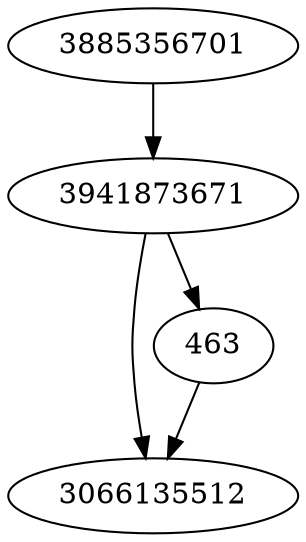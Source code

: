 strict digraph  {
3066135512;
3941873671;
3885356701;
463;
3941873671 -> 3066135512;
3941873671 -> 463;
3885356701 -> 3941873671;
463 -> 3066135512;
}
